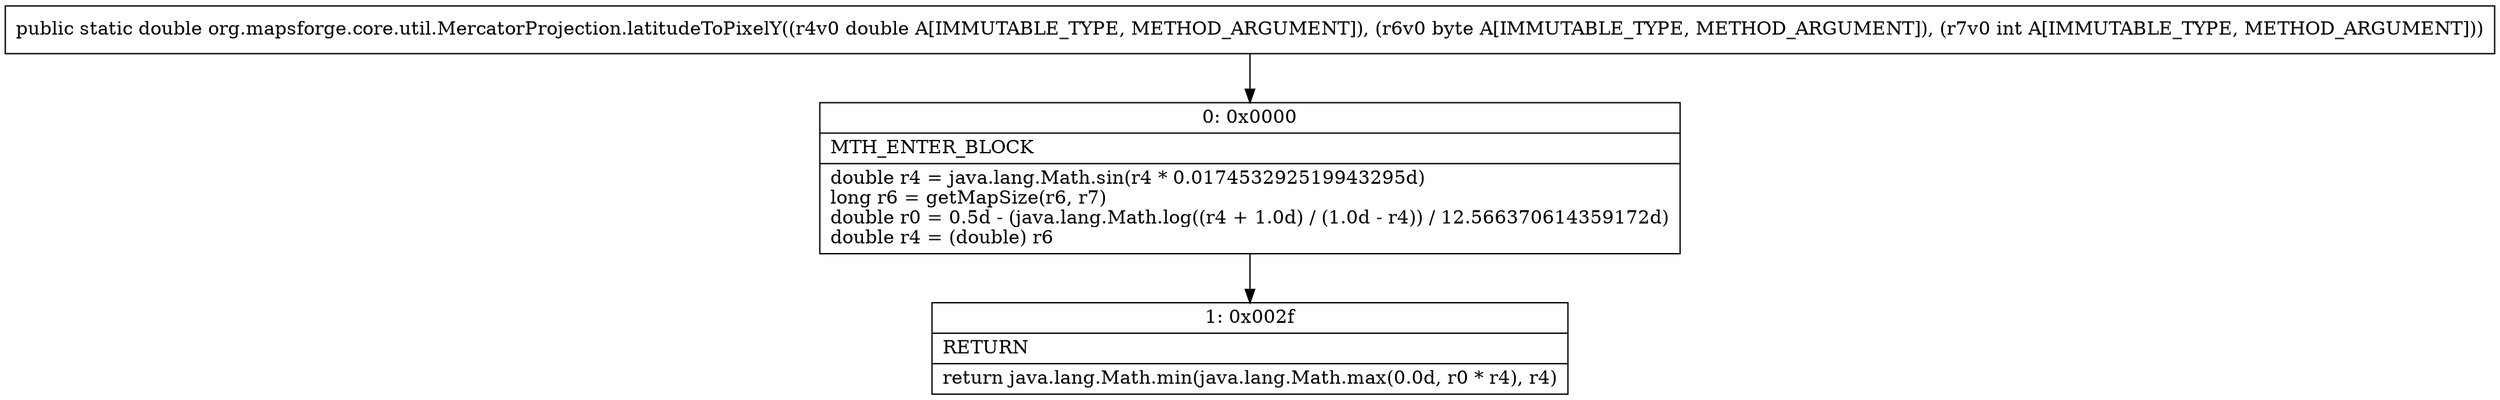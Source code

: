 digraph "CFG fororg.mapsforge.core.util.MercatorProjection.latitudeToPixelY(DBI)D" {
Node_0 [shape=record,label="{0\:\ 0x0000|MTH_ENTER_BLOCK\l|double r4 = java.lang.Math.sin(r4 * 0.017453292519943295d)\llong r6 = getMapSize(r6, r7)\ldouble r0 = 0.5d \- (java.lang.Math.log((r4 + 1.0d) \/ (1.0d \- r4)) \/ 12.566370614359172d)\ldouble r4 = (double) r6\l}"];
Node_1 [shape=record,label="{1\:\ 0x002f|RETURN\l|return java.lang.Math.min(java.lang.Math.max(0.0d, r0 * r4), r4)\l}"];
MethodNode[shape=record,label="{public static double org.mapsforge.core.util.MercatorProjection.latitudeToPixelY((r4v0 double A[IMMUTABLE_TYPE, METHOD_ARGUMENT]), (r6v0 byte A[IMMUTABLE_TYPE, METHOD_ARGUMENT]), (r7v0 int A[IMMUTABLE_TYPE, METHOD_ARGUMENT])) }"];
MethodNode -> Node_0;
Node_0 -> Node_1;
}


